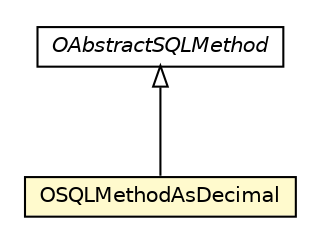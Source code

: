 #!/usr/local/bin/dot
#
# Class diagram 
# Generated by UMLGraph version R5_6-24-gf6e263 (http://www.umlgraph.org/)
#

digraph G {
	edge [fontname="Helvetica",fontsize=10,labelfontname="Helvetica",labelfontsize=10];
	node [fontname="Helvetica",fontsize=10,shape=plaintext];
	nodesep=0.25;
	ranksep=0.5;
	// com.orientechnologies.orient.core.sql.method.misc.OAbstractSQLMethod
	c3437229 [label=<<table title="com.orientechnologies.orient.core.sql.method.misc.OAbstractSQLMethod" border="0" cellborder="1" cellspacing="0" cellpadding="2" port="p" href="../../method/misc/OAbstractSQLMethod.html">
		<tr><td><table border="0" cellspacing="0" cellpadding="1">
<tr><td align="center" balign="center"><font face="Helvetica-Oblique"> OAbstractSQLMethod </font></td></tr>
		</table></td></tr>
		</table>>, URL="../../method/misc/OAbstractSQLMethod.html", fontname="Helvetica", fontcolor="black", fontsize=10.0];
	// com.orientechnologies.orient.core.sql.functions.conversion.OSQLMethodAsDecimal
	c3437283 [label=<<table title="com.orientechnologies.orient.core.sql.functions.conversion.OSQLMethodAsDecimal" border="0" cellborder="1" cellspacing="0" cellpadding="2" port="p" bgcolor="lemonChiffon" href="./OSQLMethodAsDecimal.html">
		<tr><td><table border="0" cellspacing="0" cellpadding="1">
<tr><td align="center" balign="center"> OSQLMethodAsDecimal </td></tr>
		</table></td></tr>
		</table>>, URL="./OSQLMethodAsDecimal.html", fontname="Helvetica", fontcolor="black", fontsize=10.0];
	//com.orientechnologies.orient.core.sql.functions.conversion.OSQLMethodAsDecimal extends com.orientechnologies.orient.core.sql.method.misc.OAbstractSQLMethod
	c3437229:p -> c3437283:p [dir=back,arrowtail=empty];
}

